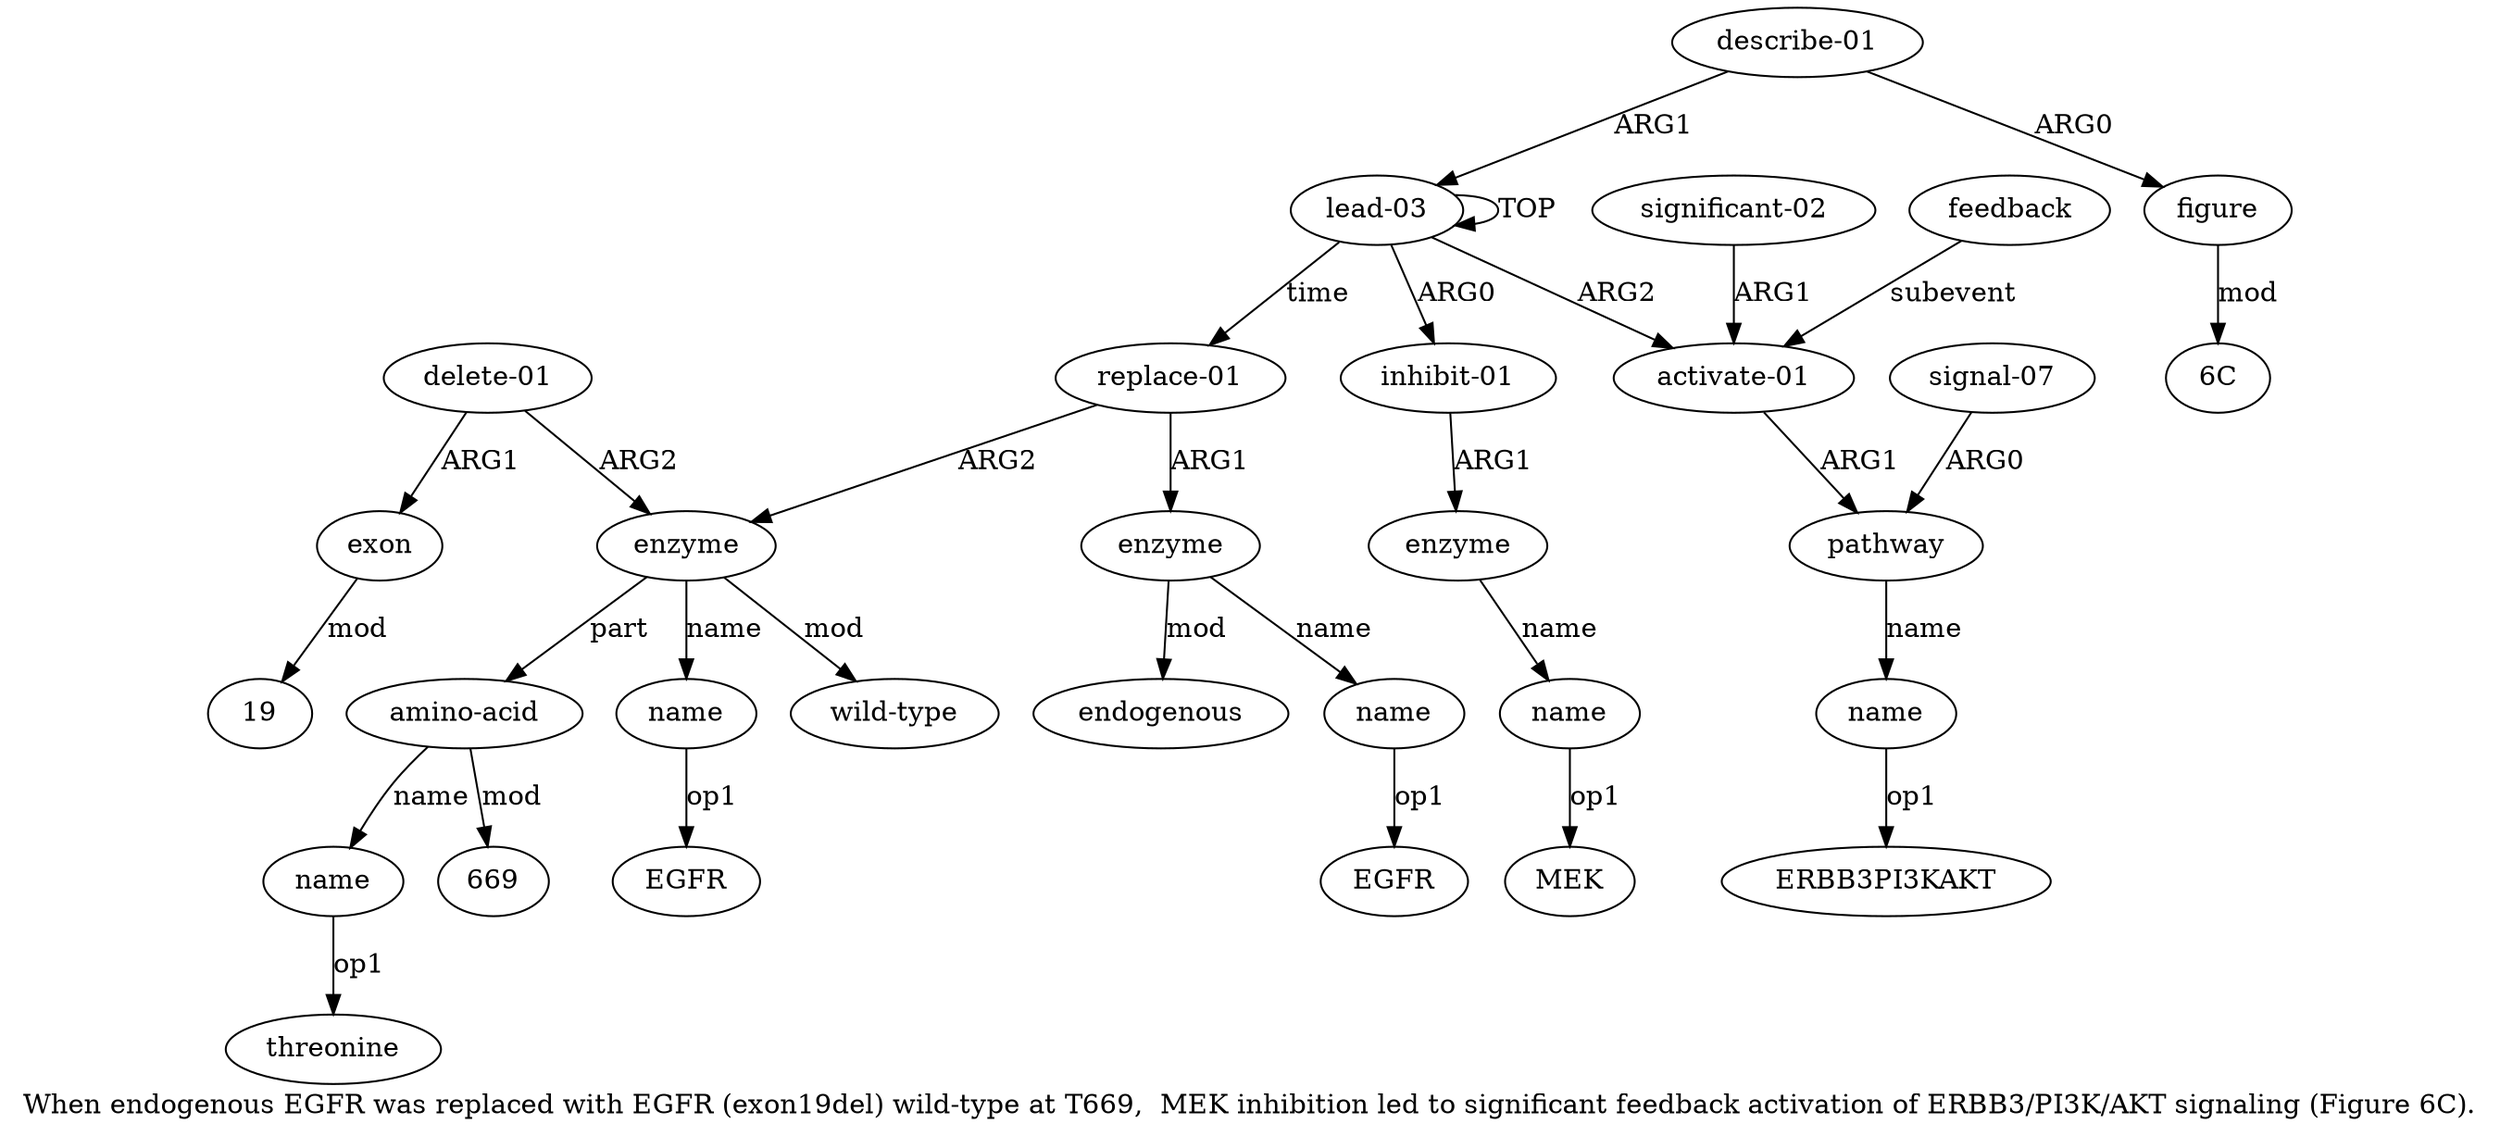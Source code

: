 digraph  {
	graph [label="When endogenous EGFR was replaced with EGFR (exon19del) wild-type at T669,  MEK inhibition led to significant feedback activation \
of ERBB3/PI3K/AKT signaling (Figure 6C)."];
	node [label="\N"];
	a20	 [color=black,
		gold_ind=20,
		gold_label=exon,
		label=exon,
		test_ind=20,
		test_label=exon];
	"a20 19"	 [color=black,
		gold_ind=-1,
		gold_label=19,
		label=19,
		test_ind=-1,
		test_label=19];
	a20 -> "a20 19" [key=0,
	color=black,
	gold_label=mod,
	label=mod,
	test_label=mod];
a21 [color=black,
	gold_ind=21,
	gold_label="amino-acid",
	label="amino-acid",
	test_ind=21,
	test_label="amino-acid"];
a22 [color=black,
	gold_ind=22,
	gold_label=name,
	label=name,
	test_ind=22,
	test_label=name];
a21 -> a22 [key=0,
color=black,
gold_label=name,
label=name,
test_label=name];
"a21 669" [color=black,
gold_ind=-1,
gold_label=669,
label=669,
test_ind=-1,
test_label=669];
a21 -> "a21 669" [key=0,
color=black,
gold_label=mod,
label=mod,
test_label=mod];
"a22 threonine" [color=black,
gold_ind=-1,
gold_label=threonine,
label=threonine,
test_ind=-1,
test_label=threonine];
a22 -> "a22 threonine" [key=0,
color=black,
gold_label=op1,
label=op1,
test_label=op1];
"a6 ERBB3PI3KAKT" [color=black,
gold_ind=-1,
gold_label=ERBB3PI3KAKT,
label=ERBB3PI3KAKT,
test_ind=-1,
test_label=ERBB3PI3KAKT];
"a17 EGFR" [color=black,
gold_ind=-1,
gold_label=EGFR,
label=EGFR,
test_ind=-1,
test_label=EGFR];
"a11 6C" [color=black,
gold_ind=-1,
gold_label="6C",
label="6C",
test_ind=-1,
test_label="6C"];
a15 [color=black,
gold_ind=15,
gold_label=endogenous,
label=endogenous,
test_ind=15,
test_label=endogenous];
a14 [color=black,
gold_ind=14,
gold_label=name,
label=name,
test_ind=14,
test_label=name];
"a14 EGFR" [color=black,
gold_ind=-1,
gold_label=EGFR,
label=EGFR,
test_ind=-1,
test_label=EGFR];
a14 -> "a14 EGFR" [key=0,
color=black,
gold_label=op1,
label=op1,
test_label=op1];
a17 [color=black,
gold_ind=17,
gold_label=name,
label=name,
test_ind=17,
test_label=name];
a17 -> "a17 EGFR" [key=0,
color=black,
gold_label=op1,
label=op1,
test_label=op1];
a16 [color=black,
gold_ind=16,
gold_label=enzyme,
label=enzyme,
test_ind=16,
test_label=enzyme];
a16 -> a21 [key=0,
color=black,
gold_label=part,
label=part,
test_label=part];
a16 -> a17 [key=0,
color=black,
gold_label=name,
label=name,
test_label=name];
a18 [color=black,
gold_ind=18,
gold_label="wild-type",
label="wild-type",
test_ind=18,
test_label="wild-type"];
a16 -> a18 [key=0,
color=black,
gold_label=mod,
label=mod,
test_label=mod];
a11 [color=black,
gold_ind=11,
gold_label=figure,
label=figure,
test_ind=11,
test_label=figure];
a11 -> "a11 6C" [key=0,
color=black,
gold_label=mod,
label=mod,
test_label=mod];
a10 [color=black,
gold_ind=10,
gold_label="describe-01",
label="describe-01",
test_ind=10,
test_label="describe-01"];
a10 -> a11 [key=0,
color=black,
gold_label=ARG0,
label=ARG0,
test_label=ARG0];
a0 [color=black,
gold_ind=0,
gold_label="lead-03",
label="lead-03",
test_ind=0,
test_label="lead-03"];
a10 -> a0 [key=0,
color=black,
gold_label=ARG1,
label=ARG1,
test_label=ARG1];
a13 [color=black,
gold_ind=13,
gold_label=enzyme,
label=enzyme,
test_ind=13,
test_label=enzyme];
a13 -> a15 [key=0,
color=black,
gold_label=mod,
label=mod,
test_label=mod];
a13 -> a14 [key=0,
color=black,
gold_label=name,
label=name,
test_label=name];
a12 [color=black,
gold_ind=12,
gold_label="replace-01",
label="replace-01",
test_ind=12,
test_label="replace-01"];
a12 -> a16 [key=0,
color=black,
gold_label=ARG2,
label=ARG2,
test_label=ARG2];
a12 -> a13 [key=0,
color=black,
gold_label=ARG1,
label=ARG1,
test_label=ARG1];
a19 [color=black,
gold_ind=19,
gold_label="delete-01",
label="delete-01",
test_ind=19,
test_label="delete-01"];
a19 -> a20 [key=0,
color=black,
gold_label=ARG1,
label=ARG1,
test_label=ARG1];
a19 -> a16 [key=0,
color=black,
gold_label=ARG2,
label=ARG2,
test_label=ARG2];
a1 [color=black,
gold_ind=1,
gold_label="inhibit-01",
label="inhibit-01",
test_ind=1,
test_label="inhibit-01"];
a2 [color=black,
gold_ind=2,
gold_label=enzyme,
label=enzyme,
test_ind=2,
test_label=enzyme];
a1 -> a2 [key=0,
color=black,
gold_label=ARG1,
label=ARG1,
test_label=ARG1];
a0 -> a12 [key=0,
color=black,
gold_label=time,
label=time,
test_label=time];
a0 -> a1 [key=0,
color=black,
gold_label=ARG0,
label=ARG0,
test_label=ARG0];
a0 -> a0 [key=0,
color=black,
gold_label=TOP,
label=TOP,
test_label=TOP];
a4 [color=black,
gold_ind=4,
gold_label="activate-01",
label="activate-01",
test_ind=4,
test_label="activate-01"];
a0 -> a4 [key=0,
color=black,
gold_label=ARG2,
label=ARG2,
test_label=ARG2];
a3 [color=black,
gold_ind=3,
gold_label=name,
label=name,
test_ind=3,
test_label=name];
"a3 MEK" [color=black,
gold_ind=-1,
gold_label=MEK,
label=MEK,
test_ind=-1,
test_label=MEK];
a3 -> "a3 MEK" [key=0,
color=black,
gold_label=op1,
label=op1,
test_label=op1];
a2 -> a3 [key=0,
color=black,
gold_label=name,
label=name,
test_label=name];
a5 [color=black,
gold_ind=5,
gold_label=pathway,
label=pathway,
test_ind=5,
test_label=pathway];
a6 [color=black,
gold_ind=6,
gold_label=name,
label=name,
test_ind=6,
test_label=name];
a5 -> a6 [key=0,
color=black,
gold_label=name,
label=name,
test_label=name];
a4 -> a5 [key=0,
color=black,
gold_label=ARG1,
label=ARG1,
test_label=ARG1];
a7 [color=black,
gold_ind=7,
gold_label="signal-07",
label="signal-07",
test_ind=7,
test_label="signal-07"];
a7 -> a5 [key=0,
color=black,
gold_label=ARG0,
label=ARG0,
test_label=ARG0];
a6 -> "a6 ERBB3PI3KAKT" [key=0,
color=black,
gold_label=op1,
label=op1,
test_label=op1];
a9 [color=black,
gold_ind=9,
gold_label="significant-02",
label="significant-02",
test_ind=9,
test_label="significant-02"];
a9 -> a4 [key=0,
color=black,
gold_label=ARG1,
label=ARG1,
test_label=ARG1];
a8 [color=black,
gold_ind=8,
gold_label=feedback,
label=feedback,
test_ind=8,
test_label=feedback];
a8 -> a4 [key=0,
color=black,
gold_label=subevent,
label=subevent,
test_label=subevent];
}
